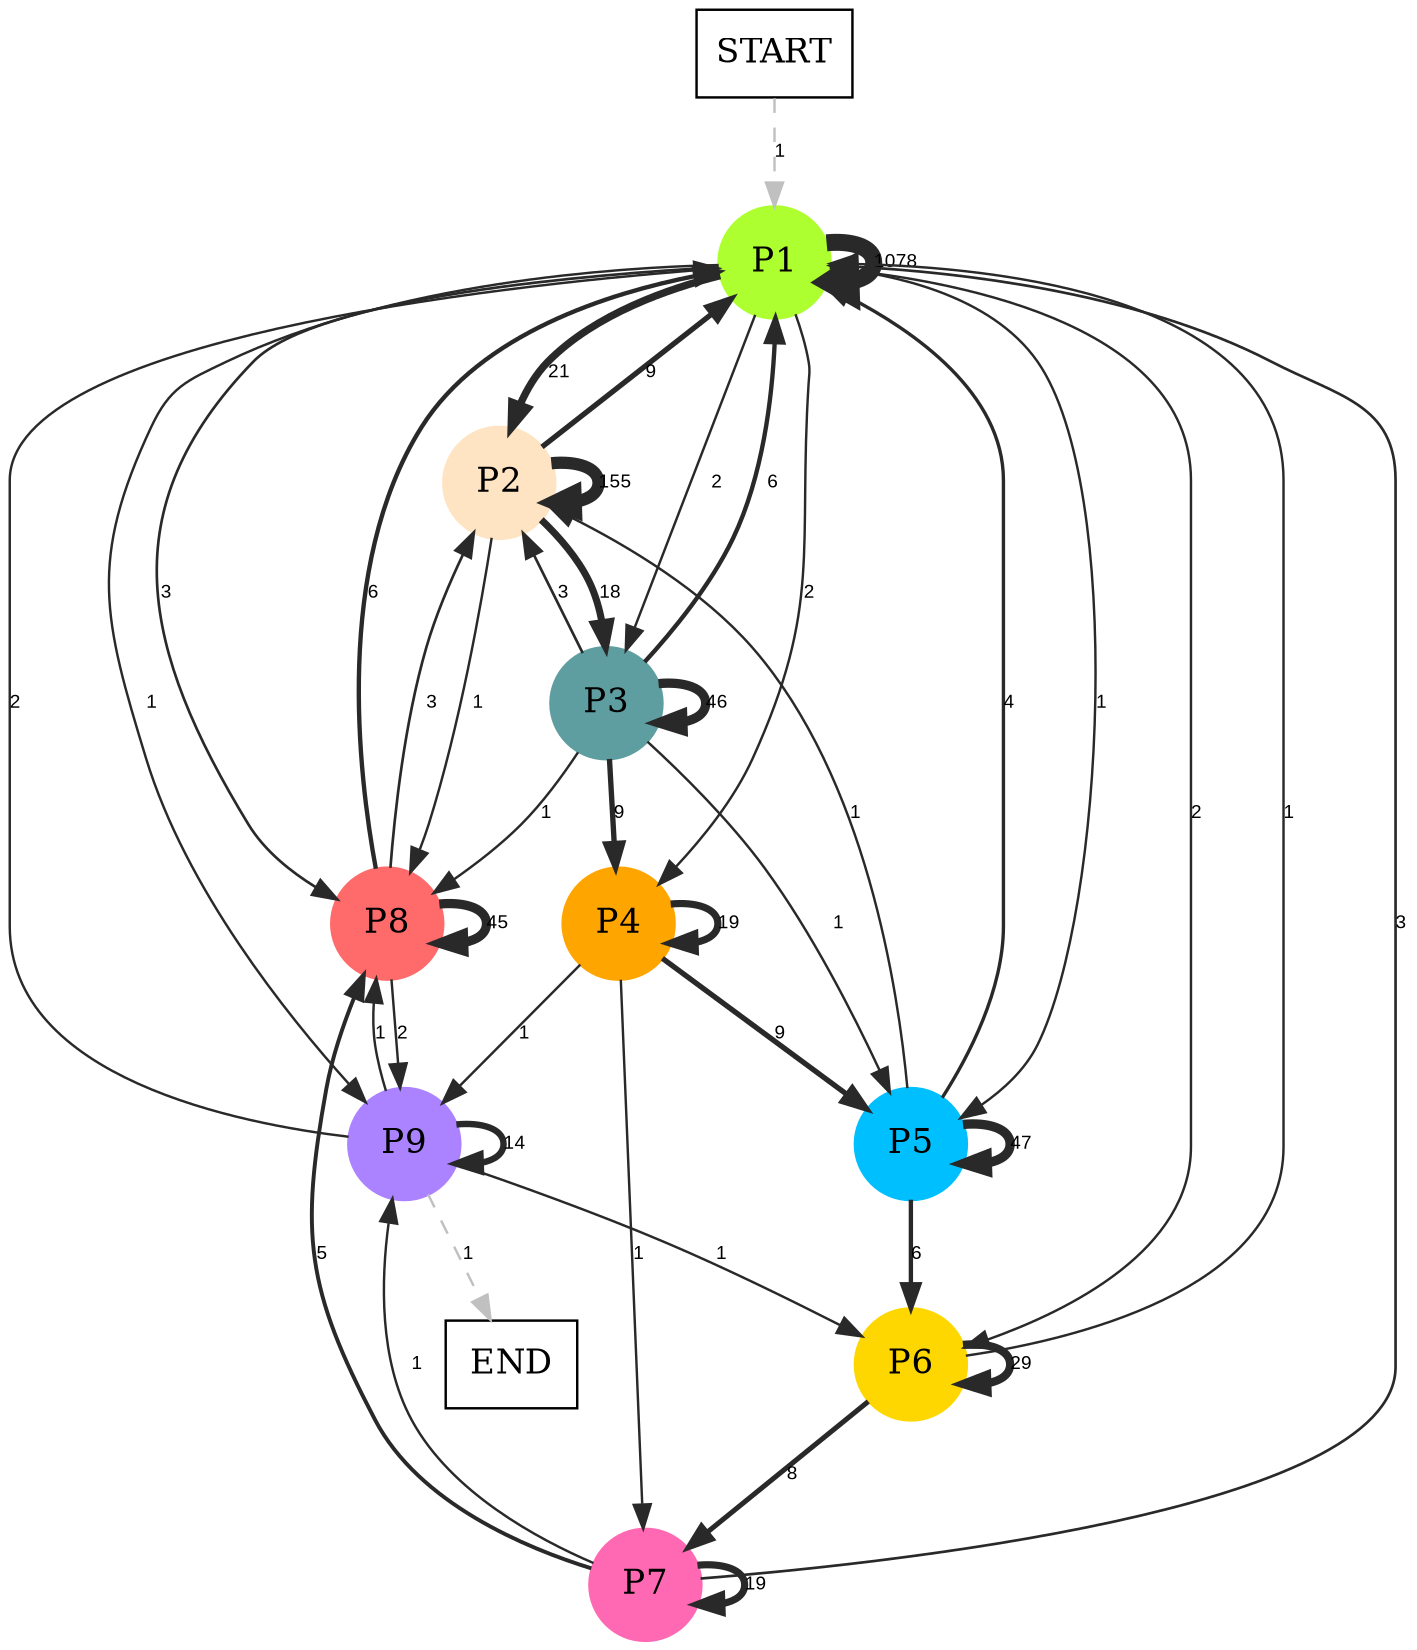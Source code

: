 digraph graphname {
	dpi = 150
	size="16,11!";
	margin = 0;
"P1" [shape=circle, color=greenyellow, style=filled]"P2" [shape=circle, color=bisque, style=filled]"P3" [shape=circle, color=cadetblue, style=filled]"P4" [shape=circle, color=orange, style=filled]"P5" [shape=circle, color=deepskyblue, style=filled]"P6" [shape=circle, color=gold, style=filled]"P7" [shape=circle, color=hotpink, style=filled]"P8" [shape=circle, color=indianred1, style=filled]"P9" [shape=circle, color=mediumpurple1, style=filled]"START" [shape=box, fillcolor=white, style=filled, color=black]"END" [shape=box, fillcolor=white, style=filled, color=black]"P1" -> "P1" [ color=grey16 penwidth = "6.982862751468942"label ="1078" labelfloat=false fontname="Arial" fontsize=8]
"P1" -> "P2" [ color=grey16 penwidth = "3.044522437723423"label ="21" labelfloat=false fontname="Arial" fontsize=8]
"P1" -> "P3" [ color=grey16 penwidth = "1"label ="2" labelfloat=false fontname="Arial" fontsize=8]
"P1" -> "P4" [ color=grey16 penwidth = "1"label ="2" labelfloat=false fontname="Arial" fontsize=8]
"P1" -> "P5" [ color=grey16 penwidth = "1"label ="1" labelfloat=false fontname="Arial" fontsize=8]
"P1" -> "P6" [ color=grey16 penwidth = "1"label ="2" labelfloat=false fontname="Arial" fontsize=8]
"P1" -> "P8" [ color=grey16 penwidth = "1.0986122886681098"label ="3" labelfloat=false fontname="Arial" fontsize=8]
"P1" -> "P9" [ color=grey16 penwidth = "1"label ="1" labelfloat=false fontname="Arial" fontsize=8]
"P2" -> "P1" [ color=grey16 penwidth = "2.1972245773362196"label ="9" labelfloat=false fontname="Arial" fontsize=8]
"P2" -> "P2" [ color=grey16 penwidth = "5.043425116919247"label ="155" labelfloat=false fontname="Arial" fontsize=8]
"P2" -> "P3" [ color=grey16 penwidth = "2.8903717578961645"label ="18" labelfloat=false fontname="Arial" fontsize=8]
"P2" -> "P8" [ color=grey16 penwidth = "1"label ="1" labelfloat=false fontname="Arial" fontsize=8]
"P3" -> "P1" [ color=grey16 penwidth = "1.791759469228055"label ="6" labelfloat=false fontname="Arial" fontsize=8]
"P3" -> "P2" [ color=grey16 penwidth = "1.0986122886681098"label ="3" labelfloat=false fontname="Arial" fontsize=8]
"P3" -> "P3" [ color=grey16 penwidth = "3.828641396489095"label ="46" labelfloat=false fontname="Arial" fontsize=8]
"P3" -> "P4" [ color=grey16 penwidth = "2.1972245773362196"label ="9" labelfloat=false fontname="Arial" fontsize=8]
"P3" -> "P5" [ color=grey16 penwidth = "1"label ="1" labelfloat=false fontname="Arial" fontsize=8]
"P3" -> "P8" [ color=grey16 penwidth = "1"label ="1" labelfloat=false fontname="Arial" fontsize=8]
"P4" -> "P4" [ color=grey16 penwidth = "2.9444389791664403"label ="19" labelfloat=false fontname="Arial" fontsize=8]
"P4" -> "P5" [ color=grey16 penwidth = "2.1972245773362196"label ="9" labelfloat=false fontname="Arial" fontsize=8]
"P4" -> "P7" [ color=grey16 penwidth = "1"label ="1" labelfloat=false fontname="Arial" fontsize=8]
"P4" -> "P9" [ color=grey16 penwidth = "1"label ="1" labelfloat=false fontname="Arial" fontsize=8]
"P5" -> "P1" [ color=grey16 penwidth = "1.3862943611198906"label ="4" labelfloat=false fontname="Arial" fontsize=8]
"P5" -> "P2" [ color=grey16 penwidth = "1"label ="1" labelfloat=false fontname="Arial" fontsize=8]
"P5" -> "P5" [ color=grey16 penwidth = "3.8501476017100584"label ="47" labelfloat=false fontname="Arial" fontsize=8]
"P5" -> "P6" [ color=grey16 penwidth = "1.791759469228055"label ="6" labelfloat=false fontname="Arial" fontsize=8]
"P6" -> "P1" [ color=grey16 penwidth = "1"label ="1" labelfloat=false fontname="Arial" fontsize=8]
"P6" -> "P6" [ color=grey16 penwidth = "3.367295829986474"label ="29" labelfloat=false fontname="Arial" fontsize=8]
"P6" -> "P7" [ color=grey16 penwidth = "2.0794415416798357"label ="8" labelfloat=false fontname="Arial" fontsize=8]
"P7" -> "P1" [ color=grey16 penwidth = "1.0986122886681098"label ="3" labelfloat=false fontname="Arial" fontsize=8]
"P7" -> "P7" [ color=grey16 penwidth = "2.9444389791664403"label ="19" labelfloat=false fontname="Arial" fontsize=8]
"P7" -> "P8" [ color=grey16 penwidth = "1.6094379124341003"label ="5" labelfloat=false fontname="Arial" fontsize=8]
"P7" -> "P9" [ color=grey16 penwidth = "1"label ="1" labelfloat=false fontname="Arial" fontsize=8]
"P8" -> "P1" [ color=grey16 penwidth = "1.791759469228055"label ="6" labelfloat=false fontname="Arial" fontsize=8]
"P8" -> "P2" [ color=grey16 penwidth = "1.0986122886681098"label ="3" labelfloat=false fontname="Arial" fontsize=8]
"P8" -> "P8" [ color=grey16 penwidth = "3.8066624897703196"label ="45" labelfloat=false fontname="Arial" fontsize=8]
"P8" -> "P9" [ color=grey16 penwidth = "1"label ="2" labelfloat=false fontname="Arial" fontsize=8]
"P9" -> "P1" [ color=grey16 penwidth = "1"label ="2" labelfloat=false fontname="Arial" fontsize=8]
"P9" -> "P6" [ color=grey16 penwidth = "1"label ="1" labelfloat=false fontname="Arial" fontsize=8]
"P9" -> "P8" [ color=grey16 penwidth = "1"label ="1" labelfloat=false fontname="Arial" fontsize=8]
"P9" -> "P9" [ color=grey16 penwidth = "2.6390573296152584"label ="14" labelfloat=false fontname="Arial" fontsize=8]
"P9" -> "END" [ style = dashed color=grey label ="1" labelfloat=false fontname="Arial" fontsize=8]
"START" -> "P1" [ style = dashed color=grey label ="1" labelfloat=false fontname="Arial" fontsize=8]
}